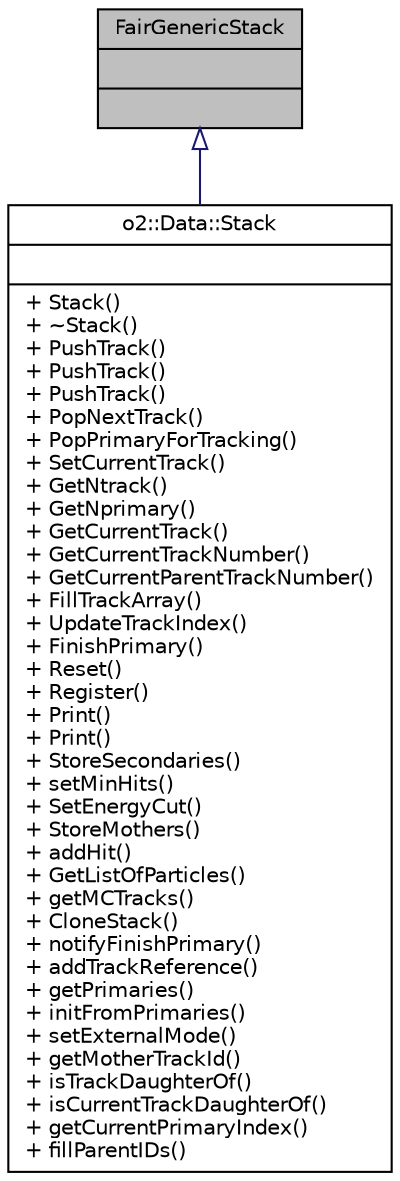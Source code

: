 digraph "FairGenericStack"
{
 // INTERACTIVE_SVG=YES
  bgcolor="transparent";
  edge [fontname="Helvetica",fontsize="10",labelfontname="Helvetica",labelfontsize="10"];
  node [fontname="Helvetica",fontsize="10",shape=record];
  Node1 [label="{FairGenericStack\n||}",height=0.2,width=0.4,color="black", fillcolor="grey75", style="filled" fontcolor="black"];
  Node1 -> Node2 [dir="back",color="midnightblue",fontsize="10",style="solid",arrowtail="onormal",fontname="Helvetica"];
  Node2 [label="{o2::Data::Stack\n||+ Stack()\l+ ~Stack()\l+ PushTrack()\l+ PushTrack()\l+ PushTrack()\l+ PopNextTrack()\l+ PopPrimaryForTracking()\l+ SetCurrentTrack()\l+ GetNtrack()\l+ GetNprimary()\l+ GetCurrentTrack()\l+ GetCurrentTrackNumber()\l+ GetCurrentParentTrackNumber()\l+ FillTrackArray()\l+ UpdateTrackIndex()\l+ FinishPrimary()\l+ Reset()\l+ Register()\l+ Print()\l+ Print()\l+ StoreSecondaries()\l+ setMinHits()\l+ SetEnergyCut()\l+ StoreMothers()\l+ addHit()\l+ GetListOfParticles()\l+ getMCTracks()\l+ CloneStack()\l+ notifyFinishPrimary()\l+ addTrackReference()\l+ getPrimaries()\l+ initFromPrimaries()\l+ setExternalMode()\l+ getMotherTrackId()\l+ isTrackDaughterOf()\l+ isCurrentTrackDaughterOf()\l+ getCurrentPrimaryIndex()\l+ fillParentIDs()\l}",height=0.2,width=0.4,color="black",URL="$d2/d08/classo2_1_1Data_1_1Stack.html"];
}
